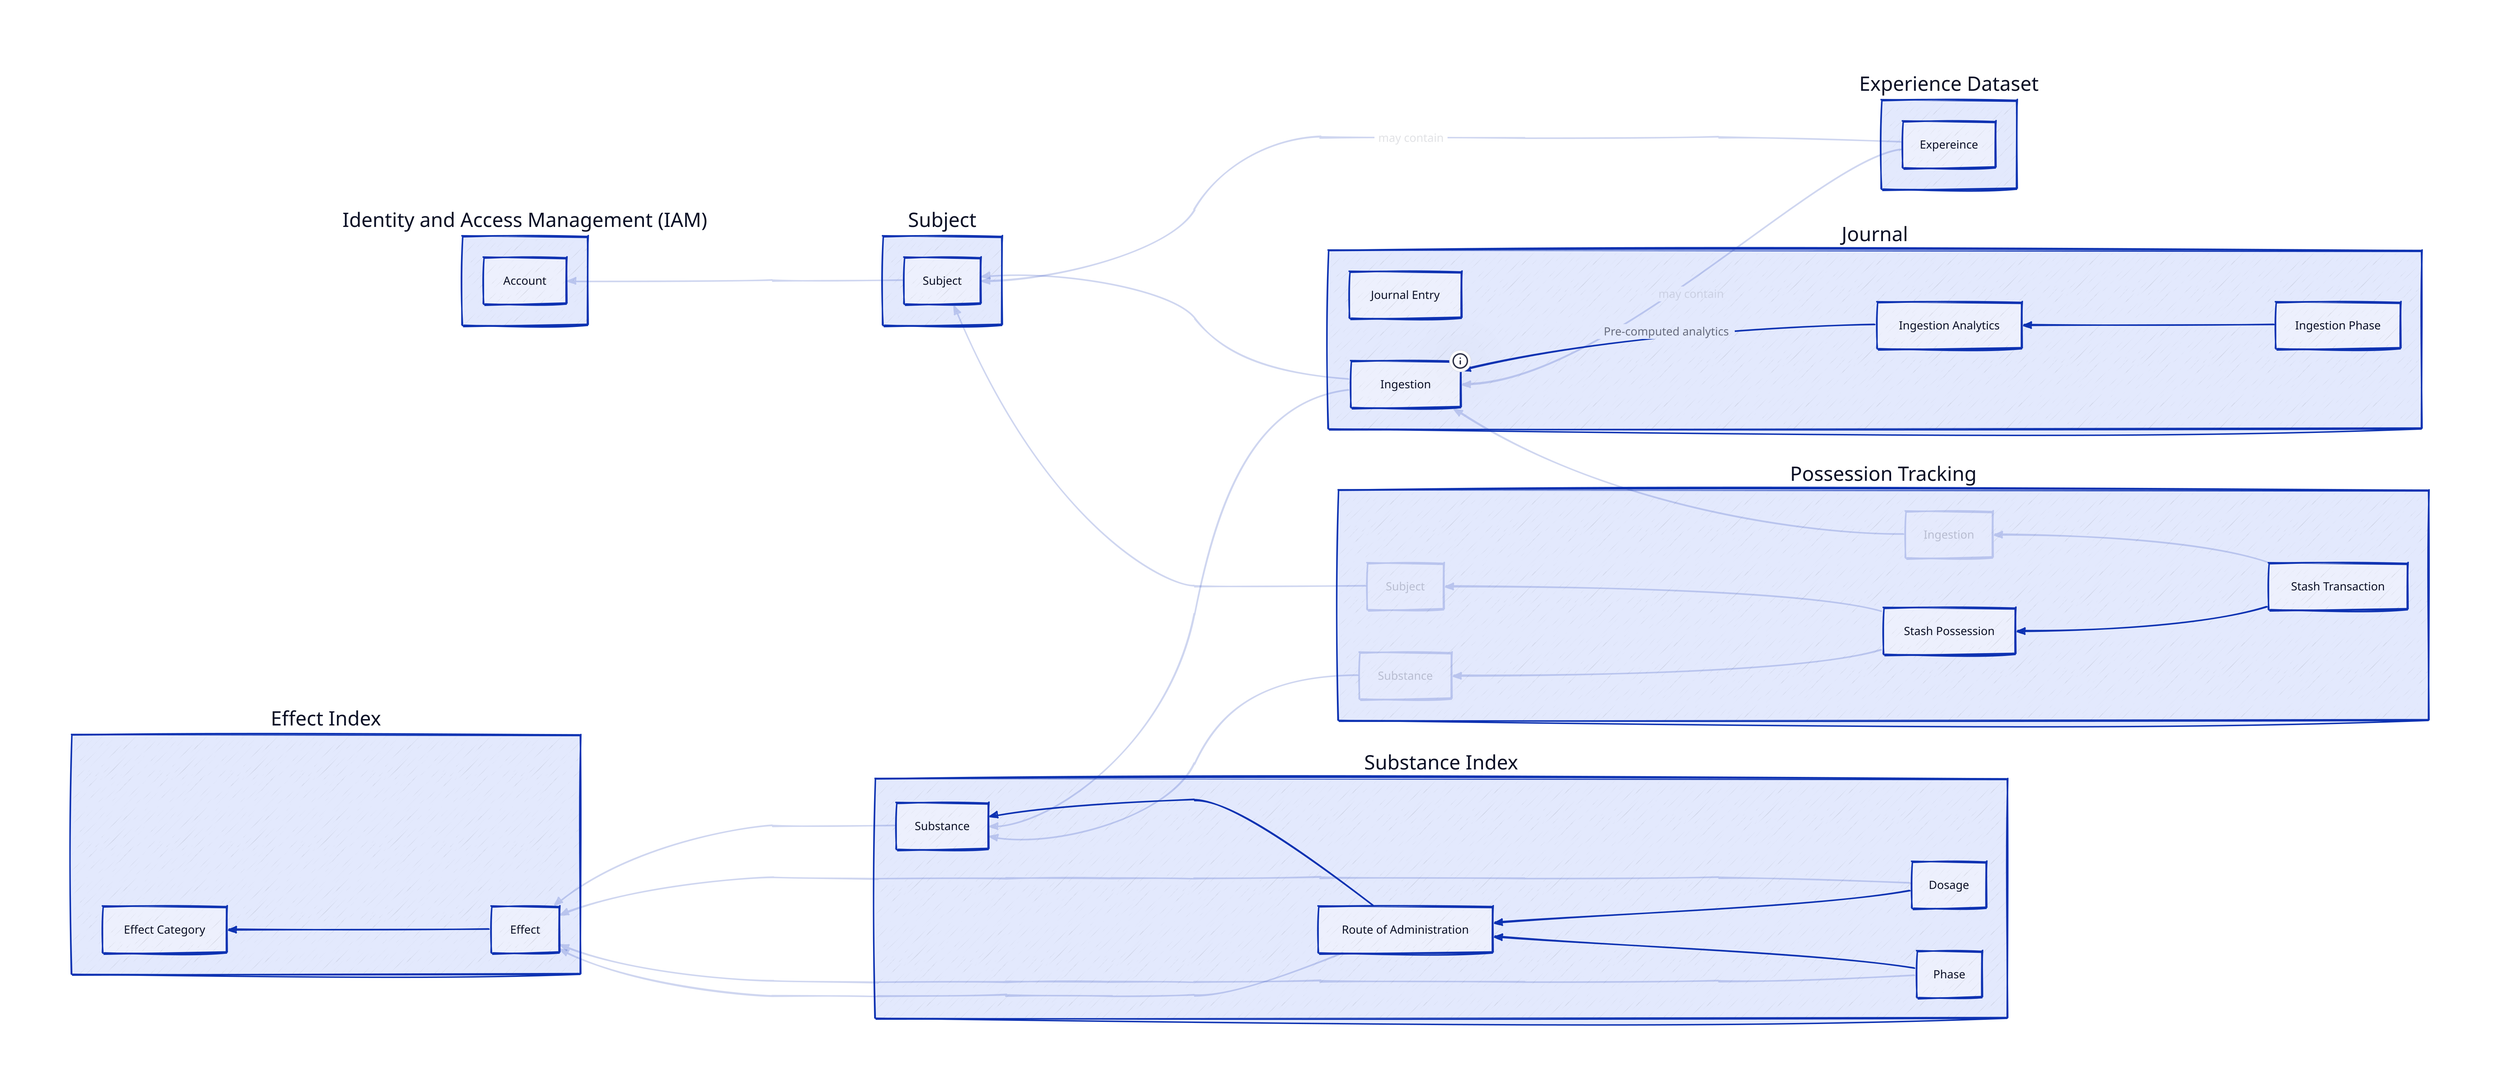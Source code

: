 direction: left

vars: {
  d2-config: {
    layout-engine: elk
    sketch: true
    theme-id: 301
  }
}

iam: {
  label: "Identity and Access Management (IAM)"

  account: "Account"
}

subject_database: {
  label: "Subject"
  subject: "Subject"

  subject -> _.iam.account: {
    style.opacity: 0.2
  }
}

effect_index: {
  label: "Effect Index"
  description: {
    label: |`md
      # Effect Index
    `|
  }

  effect: "Effect"
  effect_category: "Effect Category"

  effect -> effect_category
}

substance_index: {
  label: "Substance Index"

  # Substance
  substance: "Substance"
  route_of_administration: "Route of Administration"
  dosage: "Dosage"
  phase: "Phase"

  route_of_administration -> substance
  dosage -> route_of_administration
  phase -> route_of_administration

  substance -> _.effect_index.effect: {
    style.opacity: 0.2
  }
  dosage -> _.effect_index.effect: {
    style.opacity: 0.2
  }
  phase -> _.effect_index.effect: {
    style.opacity: 0.2
  }
  route_of_administration -> _.effect_index.effect: {
    style.opacity: 0.2
  }
}

# Journal data model
# [DATE], Ingested [SUBSTANCE] at [DOSAGE] [UNIT] via [ROUTE OF ADMINISTRATION] of [SUBSTANCE], [NOTES]
# Entry will following with each [PHASE] of ingestion to which effect will be correlated.
journal: {
  # TODO: Journal should be more in the form of calendar instead of plain storage of entries.

  label: "Journal"

  jounral_entry: "Journal Entry"
  ingestion: {
    label: "Ingestion"
    tooltip: "Ingestion is a single record of ingesting some compound by some route at specific dosage at specific time."
  }
  ingestion_phase: "Ingestion Phase"
  ingestion_analytics: "Ingestion Analytics"

  ingestion -> _.substance_index.substance: {
    style.opacity: 0.2
  }
  ingestion -> _.subject_database.subject: {
    style.opacity: 0.2
  }

  ingestion_analytics -> ingestion: "Pre-computed analytics"
  ingestion_phase -> ingestion_analytics
}

experience_db: {
  label: "Experience Dataset"

  experience: "Expereince"

  experience -> _.subject_database.subject: {
    label: "may contain"
    style.opacity: 0.2
  }
  experience -> _.journal.ingestion: {
    label: "may contain"
    style.opacity: 0.2
  }
}

subject_stash: {
  label: "Possession Tracking"

  stash_possesion: "Stash Possession"
  stash_transaction: "Stash Transaction"
  substance: {
    label: "Substance"
    style.opacity: 0.2
  }
  ingestion: {
    label: "Ingestion"
    style.opacity: 0.2
  }
  subject: {
    label: "Subject"
    style.opacity: 0.2
  }

  ingestion -> _.journal.ingestion: {
    style.opacity: 0.2
  }
  substance -> _.substance_index.substance: {
    style.opacity: 0.2
  }
  subject -> _.subject_database.subject: {
    style.opacity: 0.2
  }

  stash_transaction -> stash_possesion
  stash_transaction -> ingestion: {
    style.opacity: 0.2
  }
  stash_possesion -> subject: {
    style.opacity: 0.2
  }
  stash_possesion -> substance: {
    style.opacity: 0.2
  }
}

